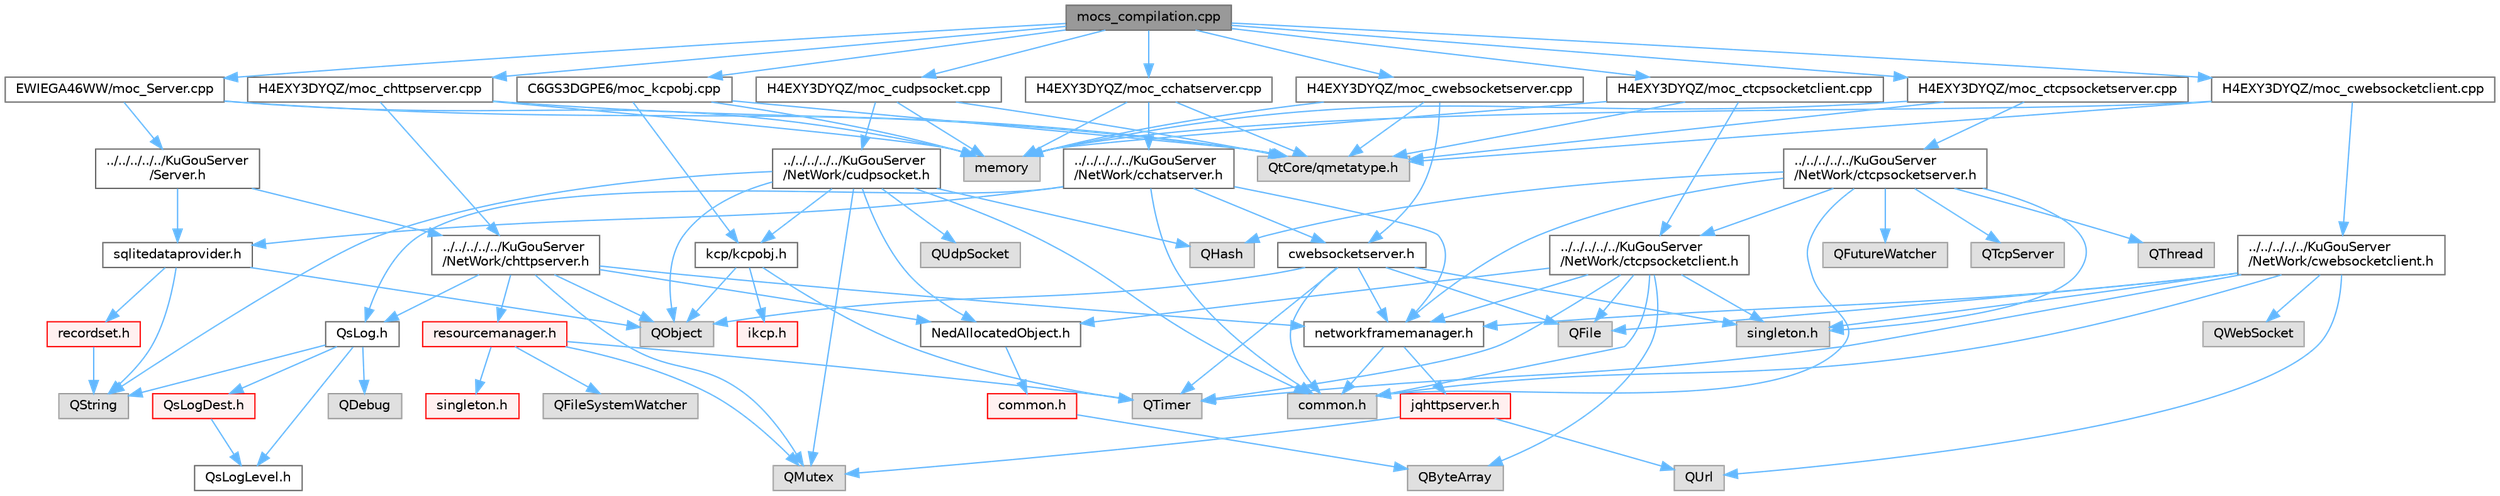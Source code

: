 digraph "mocs_compilation.cpp"
{
 // LATEX_PDF_SIZE
  bgcolor="transparent";
  edge [fontname=Helvetica,fontsize=10,labelfontname=Helvetica,labelfontsize=10];
  node [fontname=Helvetica,fontsize=10,shape=box,height=0.2,width=0.4];
  Node1 [id="Node000001",label="mocs_compilation.cpp",height=0.2,width=0.4,color="gray40", fillcolor="grey60", style="filled", fontcolor="black",tooltip=" "];
  Node1 -> Node2 [id="edge1_Node000001_Node000002",color="steelblue1",style="solid",tooltip=" "];
  Node2 [id="Node000002",label="H4EXY3DYQZ/moc_cchatserver.cpp",height=0.2,width=0.4,color="grey40", fillcolor="white", style="filled",URL="$moc__cchatserver_8cpp.html",tooltip=" "];
  Node2 -> Node3 [id="edge2_Node000002_Node000003",color="steelblue1",style="solid",tooltip=" "];
  Node3 [id="Node000003",label="../../../../../KuGouServer\l/NetWork/cchatserver.h",height=0.2,width=0.4,color="grey40", fillcolor="white", style="filled",URL="$cchatserver_8h.html",tooltip=" "];
  Node3 -> Node4 [id="edge3_Node000003_Node000004",color="steelblue1",style="solid",tooltip=" "];
  Node4 [id="Node000004",label="QsLog.h",height=0.2,width=0.4,color="grey40", fillcolor="white", style="filled",URL="$_qs_log_8h.html",tooltip=" "];
  Node4 -> Node5 [id="edge4_Node000004_Node000005",color="steelblue1",style="solid",tooltip=" "];
  Node5 [id="Node000005",label="QsLogLevel.h",height=0.2,width=0.4,color="grey40", fillcolor="white", style="filled",URL="$_qs_log_level_8h.html",tooltip=" "];
  Node4 -> Node6 [id="edge5_Node000004_Node000006",color="steelblue1",style="solid",tooltip=" "];
  Node6 [id="Node000006",label="QsLogDest.h",height=0.2,width=0.4,color="red", fillcolor="#FFF0F0", style="filled",URL="$_qs_log_dest_8h.html",tooltip=" "];
  Node6 -> Node5 [id="edge6_Node000006_Node000005",color="steelblue1",style="solid",tooltip=" "];
  Node4 -> Node9 [id="edge7_Node000004_Node000009",color="steelblue1",style="solid",tooltip=" "];
  Node9 [id="Node000009",label="QDebug",height=0.2,width=0.4,color="grey60", fillcolor="#E0E0E0", style="filled",tooltip=" "];
  Node4 -> Node10 [id="edge8_Node000004_Node000010",color="steelblue1",style="solid",tooltip=" "];
  Node10 [id="Node000010",label="QString",height=0.2,width=0.4,color="grey60", fillcolor="#E0E0E0", style="filled",tooltip=" "];
  Node3 -> Node11 [id="edge9_Node000003_Node000011",color="steelblue1",style="solid",tooltip=" "];
  Node11 [id="Node000011",label="sqlitedataprovider.h",height=0.2,width=0.4,color="grey40", fillcolor="white", style="filled",URL="$sqlitedataprovider_8h.html",tooltip=" "];
  Node11 -> Node12 [id="edge10_Node000011_Node000012",color="steelblue1",style="solid",tooltip=" "];
  Node12 [id="Node000012",label="recordset.h",height=0.2,width=0.4,color="red", fillcolor="#FFF0F0", style="filled",URL="$recordset_8h.html",tooltip=" "];
  Node12 -> Node10 [id="edge11_Node000012_Node000010",color="steelblue1",style="solid",tooltip=" "];
  Node11 -> Node14 [id="edge12_Node000011_Node000014",color="steelblue1",style="solid",tooltip=" "];
  Node14 [id="Node000014",label="QObject",height=0.2,width=0.4,color="grey60", fillcolor="#E0E0E0", style="filled",tooltip=" "];
  Node11 -> Node10 [id="edge13_Node000011_Node000010",color="steelblue1",style="solid",tooltip=" "];
  Node3 -> Node15 [id="edge14_Node000003_Node000015",color="steelblue1",style="solid",tooltip=" "];
  Node15 [id="Node000015",label="common.h",height=0.2,width=0.4,color="grey60", fillcolor="#E0E0E0", style="filled",tooltip=" "];
  Node3 -> Node16 [id="edge15_Node000003_Node000016",color="steelblue1",style="solid",tooltip=" "];
  Node16 [id="Node000016",label="networkframemanager.h",height=0.2,width=0.4,color="grey40", fillcolor="white", style="filled",URL="$networkframemanager_8h.html",tooltip=" "];
  Node16 -> Node15 [id="edge16_Node000016_Node000015",color="steelblue1",style="solid",tooltip=" "];
  Node16 -> Node17 [id="edge17_Node000016_Node000017",color="steelblue1",style="solid",tooltip=" "];
  Node17 [id="Node000017",label="jqhttpserver.h",height=0.2,width=0.4,color="red", fillcolor="#FFF0F0", style="filled",URL="$jqhttpserver_8h.html",tooltip="JQHttpServer 头文件，包含 HTTP 服务器的类和枚举定义。"];
  Node17 -> Node20 [id="edge18_Node000017_Node000020",color="steelblue1",style="solid",tooltip=" "];
  Node20 [id="Node000020",label="QMutex",height=0.2,width=0.4,color="grey60", fillcolor="#E0E0E0", style="filled",tooltip=" "];
  Node17 -> Node21 [id="edge19_Node000017_Node000021",color="steelblue1",style="solid",tooltip=" "];
  Node21 [id="Node000021",label="QUrl",height=0.2,width=0.4,color="grey60", fillcolor="#E0E0E0", style="filled",tooltip=" "];
  Node3 -> Node25 [id="edge20_Node000003_Node000025",color="steelblue1",style="solid",tooltip=" "];
  Node25 [id="Node000025",label="cwebsocketserver.h",height=0.2,width=0.4,color="grey40", fillcolor="white", style="filled",URL="$cwebsocketserver_8h.html",tooltip=" "];
  Node25 -> Node14 [id="edge21_Node000025_Node000014",color="steelblue1",style="solid",tooltip=" "];
  Node25 -> Node26 [id="edge22_Node000025_Node000026",color="steelblue1",style="solid",tooltip=" "];
  Node26 [id="Node000026",label="QTimer",height=0.2,width=0.4,color="grey60", fillcolor="#E0E0E0", style="filled",tooltip=" "];
  Node25 -> Node27 [id="edge23_Node000025_Node000027",color="steelblue1",style="solid",tooltip=" "];
  Node27 [id="Node000027",label="QFile",height=0.2,width=0.4,color="grey60", fillcolor="#E0E0E0", style="filled",tooltip=" "];
  Node25 -> Node28 [id="edge24_Node000025_Node000028",color="steelblue1",style="solid",tooltip=" "];
  Node28 [id="Node000028",label="singleton.h",height=0.2,width=0.4,color="grey60", fillcolor="#E0E0E0", style="filled",tooltip=" "];
  Node25 -> Node15 [id="edge25_Node000025_Node000015",color="steelblue1",style="solid",tooltip=" "];
  Node25 -> Node16 [id="edge26_Node000025_Node000016",color="steelblue1",style="solid",tooltip=" "];
  Node2 -> Node29 [id="edge27_Node000002_Node000029",color="steelblue1",style="solid",tooltip=" "];
  Node29 [id="Node000029",label="QtCore/qmetatype.h",height=0.2,width=0.4,color="grey60", fillcolor="#E0E0E0", style="filled",tooltip=" "];
  Node2 -> Node30 [id="edge28_Node000002_Node000030",color="steelblue1",style="solid",tooltip=" "];
  Node30 [id="Node000030",label="memory",height=0.2,width=0.4,color="grey60", fillcolor="#E0E0E0", style="filled",tooltip=" "];
  Node1 -> Node31 [id="edge29_Node000001_Node000031",color="steelblue1",style="solid",tooltip=" "];
  Node31 [id="Node000031",label="H4EXY3DYQZ/moc_chttpserver.cpp",height=0.2,width=0.4,color="grey40", fillcolor="white", style="filled",URL="$moc__chttpserver_8cpp.html",tooltip=" "];
  Node31 -> Node32 [id="edge30_Node000031_Node000032",color="steelblue1",style="solid",tooltip=" "];
  Node32 [id="Node000032",label="../../../../../KuGouServer\l/NetWork/chttpserver.h",height=0.2,width=0.4,color="grey40", fillcolor="white", style="filled",URL="$chttpserver_8h.html",tooltip=" "];
  Node32 -> Node4 [id="edge31_Node000032_Node000004",color="steelblue1",style="solid",tooltip=" "];
  Node32 -> Node16 [id="edge32_Node000032_Node000016",color="steelblue1",style="solid",tooltip=" "];
  Node32 -> Node33 [id="edge33_Node000032_Node000033",color="steelblue1",style="solid",tooltip=" "];
  Node33 [id="Node000033",label="NedAllocatedObject.h",height=0.2,width=0.4,color="grey40", fillcolor="white", style="filled",URL="$_ned_allocated_object_8h.html",tooltip=" "];
  Node33 -> Node34 [id="edge34_Node000033_Node000034",color="steelblue1",style="solid",tooltip=" "];
  Node34 [id="Node000034",label="common.h",height=0.2,width=0.4,color="red", fillcolor="#FFF0F0", style="filled",URL="$_my_common_2common_8h.html",tooltip=" "];
  Node34 -> Node36 [id="edge35_Node000034_Node000036",color="steelblue1",style="solid",tooltip=" "];
  Node36 [id="Node000036",label="QByteArray",height=0.2,width=0.4,color="grey60", fillcolor="#E0E0E0", style="filled",tooltip=" "];
  Node32 -> Node46 [id="edge36_Node000032_Node000046",color="steelblue1",style="solid",tooltip=" "];
  Node46 [id="Node000046",label="resourcemanager.h",height=0.2,width=0.4,color="red", fillcolor="#FFF0F0", style="filled",URL="$resourcemanager_8h.html",tooltip=" "];
  Node46 -> Node47 [id="edge37_Node000046_Node000047",color="steelblue1",style="solid",tooltip=" "];
  Node47 [id="Node000047",label="singleton.h",height=0.2,width=0.4,color="red", fillcolor="#FFF0F0", style="filled",URL="$util_2_my_common_2singleton_8h.html",tooltip=" "];
  Node46 -> Node20 [id="edge38_Node000046_Node000020",color="steelblue1",style="solid",tooltip=" "];
  Node46 -> Node49 [id="edge39_Node000046_Node000049",color="steelblue1",style="solid",tooltip=" "];
  Node49 [id="Node000049",label="QFileSystemWatcher",height=0.2,width=0.4,color="grey60", fillcolor="#E0E0E0", style="filled",tooltip=" "];
  Node46 -> Node26 [id="edge40_Node000046_Node000026",color="steelblue1",style="solid",tooltip=" "];
  Node32 -> Node14 [id="edge41_Node000032_Node000014",color="steelblue1",style="solid",tooltip=" "];
  Node32 -> Node20 [id="edge42_Node000032_Node000020",color="steelblue1",style="solid",tooltip=" "];
  Node31 -> Node29 [id="edge43_Node000031_Node000029",color="steelblue1",style="solid",tooltip=" "];
  Node31 -> Node30 [id="edge44_Node000031_Node000030",color="steelblue1",style="solid",tooltip=" "];
  Node1 -> Node52 [id="edge45_Node000001_Node000052",color="steelblue1",style="solid",tooltip=" "];
  Node52 [id="Node000052",label="H4EXY3DYQZ/moc_ctcpsocketclient.cpp",height=0.2,width=0.4,color="grey40", fillcolor="white", style="filled",URL="$moc__ctcpsocketclient_8cpp.html",tooltip=" "];
  Node52 -> Node53 [id="edge46_Node000052_Node000053",color="steelblue1",style="solid",tooltip=" "];
  Node53 [id="Node000053",label="../../../../../KuGouServer\l/NetWork/ctcpsocketclient.h",height=0.2,width=0.4,color="grey40", fillcolor="white", style="filled",URL="$ctcpsocketclient_8h.html",tooltip=" "];
  Node53 -> Node26 [id="edge47_Node000053_Node000026",color="steelblue1",style="solid",tooltip=" "];
  Node53 -> Node36 [id="edge48_Node000053_Node000036",color="steelblue1",style="solid",tooltip=" "];
  Node53 -> Node27 [id="edge49_Node000053_Node000027",color="steelblue1",style="solid",tooltip=" "];
  Node53 -> Node28 [id="edge50_Node000053_Node000028",color="steelblue1",style="solid",tooltip=" "];
  Node53 -> Node15 [id="edge51_Node000053_Node000015",color="steelblue1",style="solid",tooltip=" "];
  Node53 -> Node16 [id="edge52_Node000053_Node000016",color="steelblue1",style="solid",tooltip=" "];
  Node53 -> Node33 [id="edge53_Node000053_Node000033",color="steelblue1",style="solid",tooltip=" "];
  Node52 -> Node29 [id="edge54_Node000052_Node000029",color="steelblue1",style="solid",tooltip=" "];
  Node52 -> Node30 [id="edge55_Node000052_Node000030",color="steelblue1",style="solid",tooltip=" "];
  Node1 -> Node54 [id="edge56_Node000001_Node000054",color="steelblue1",style="solid",tooltip=" "];
  Node54 [id="Node000054",label="H4EXY3DYQZ/moc_ctcpsocketserver.cpp",height=0.2,width=0.4,color="grey40", fillcolor="white", style="filled",URL="$moc__ctcpsocketserver_8cpp.html",tooltip=" "];
  Node54 -> Node55 [id="edge57_Node000054_Node000055",color="steelblue1",style="solid",tooltip=" "];
  Node55 [id="Node000055",label="../../../../../KuGouServer\l/NetWork/ctcpsocketserver.h",height=0.2,width=0.4,color="grey40", fillcolor="white", style="filled",URL="$ctcpsocketserver_8h.html",tooltip=" "];
  Node55 -> Node28 [id="edge58_Node000055_Node000028",color="steelblue1",style="solid",tooltip=" "];
  Node55 -> Node15 [id="edge59_Node000055_Node000015",color="steelblue1",style="solid",tooltip=" "];
  Node55 -> Node16 [id="edge60_Node000055_Node000016",color="steelblue1",style="solid",tooltip=" "];
  Node55 -> Node53 [id="edge61_Node000055_Node000053",color="steelblue1",style="solid",tooltip=" "];
  Node55 -> Node56 [id="edge62_Node000055_Node000056",color="steelblue1",style="solid",tooltip=" "];
  Node56 [id="Node000056",label="QThread",height=0.2,width=0.4,color="grey60", fillcolor="#E0E0E0", style="filled",tooltip=" "];
  Node55 -> Node57 [id="edge63_Node000055_Node000057",color="steelblue1",style="solid",tooltip=" "];
  Node57 [id="Node000057",label="QHash",height=0.2,width=0.4,color="grey60", fillcolor="#E0E0E0", style="filled",tooltip=" "];
  Node55 -> Node58 [id="edge64_Node000055_Node000058",color="steelblue1",style="solid",tooltip=" "];
  Node58 [id="Node000058",label="QFutureWatcher",height=0.2,width=0.4,color="grey60", fillcolor="#E0E0E0", style="filled",tooltip=" "];
  Node55 -> Node59 [id="edge65_Node000055_Node000059",color="steelblue1",style="solid",tooltip=" "];
  Node59 [id="Node000059",label="QTcpServer",height=0.2,width=0.4,color="grey60", fillcolor="#E0E0E0", style="filled",tooltip=" "];
  Node54 -> Node29 [id="edge66_Node000054_Node000029",color="steelblue1",style="solid",tooltip=" "];
  Node54 -> Node30 [id="edge67_Node000054_Node000030",color="steelblue1",style="solid",tooltip=" "];
  Node1 -> Node60 [id="edge68_Node000001_Node000060",color="steelblue1",style="solid",tooltip=" "];
  Node60 [id="Node000060",label="H4EXY3DYQZ/moc_cudpsocket.cpp",height=0.2,width=0.4,color="grey40", fillcolor="white", style="filled",URL="$moc__cudpsocket_8cpp.html",tooltip=" "];
  Node60 -> Node61 [id="edge69_Node000060_Node000061",color="steelblue1",style="solid",tooltip=" "];
  Node61 [id="Node000061",label="../../../../../KuGouServer\l/NetWork/cudpsocket.h",height=0.2,width=0.4,color="grey40", fillcolor="white", style="filled",URL="$cudpsocket_8h.html",tooltip=" "];
  Node61 -> Node15 [id="edge70_Node000061_Node000015",color="steelblue1",style="solid",tooltip=" "];
  Node61 -> Node33 [id="edge71_Node000061_Node000033",color="steelblue1",style="solid",tooltip=" "];
  Node61 -> Node14 [id="edge72_Node000061_Node000014",color="steelblue1",style="solid",tooltip=" "];
  Node61 -> Node62 [id="edge73_Node000061_Node000062",color="steelblue1",style="solid",tooltip=" "];
  Node62 [id="Node000062",label="QUdpSocket",height=0.2,width=0.4,color="grey60", fillcolor="#E0E0E0", style="filled",tooltip=" "];
  Node61 -> Node57 [id="edge74_Node000061_Node000057",color="steelblue1",style="solid",tooltip=" "];
  Node61 -> Node10 [id="edge75_Node000061_Node000010",color="steelblue1",style="solid",tooltip=" "];
  Node61 -> Node20 [id="edge76_Node000061_Node000020",color="steelblue1",style="solid",tooltip=" "];
  Node61 -> Node63 [id="edge77_Node000061_Node000063",color="steelblue1",style="solid",tooltip=" "];
  Node63 [id="Node000063",label="kcp/kcpobj.h",height=0.2,width=0.4,color="grey40", fillcolor="white", style="filled",URL="$kcpobj_8h.html",tooltip=" "];
  Node63 -> Node64 [id="edge78_Node000063_Node000064",color="steelblue1",style="solid",tooltip=" "];
  Node64 [id="Node000064",label="ikcp.h",height=0.2,width=0.4,color="red", fillcolor="#FFF0F0", style="filled",URL="$ikcp_8h.html",tooltip=" "];
  Node63 -> Node14 [id="edge79_Node000063_Node000014",color="steelblue1",style="solid",tooltip=" "];
  Node63 -> Node26 [id="edge80_Node000063_Node000026",color="steelblue1",style="solid",tooltip=" "];
  Node60 -> Node29 [id="edge81_Node000060_Node000029",color="steelblue1",style="solid",tooltip=" "];
  Node60 -> Node30 [id="edge82_Node000060_Node000030",color="steelblue1",style="solid",tooltip=" "];
  Node1 -> Node68 [id="edge83_Node000001_Node000068",color="steelblue1",style="solid",tooltip=" "];
  Node68 [id="Node000068",label="H4EXY3DYQZ/moc_cwebsocketclient.cpp",height=0.2,width=0.4,color="grey40", fillcolor="white", style="filled",URL="$moc__cwebsocketclient_8cpp.html",tooltip=" "];
  Node68 -> Node69 [id="edge84_Node000068_Node000069",color="steelblue1",style="solid",tooltip=" "];
  Node69 [id="Node000069",label="../../../../../KuGouServer\l/NetWork/cwebsocketclient.h",height=0.2,width=0.4,color="grey40", fillcolor="white", style="filled",URL="$cwebsocketclient_8h.html",tooltip=" "];
  Node69 -> Node70 [id="edge85_Node000069_Node000070",color="steelblue1",style="solid",tooltip=" "];
  Node70 [id="Node000070",label="QWebSocket",height=0.2,width=0.4,color="grey60", fillcolor="#E0E0E0", style="filled",tooltip=" "];
  Node69 -> Node26 [id="edge86_Node000069_Node000026",color="steelblue1",style="solid",tooltip=" "];
  Node69 -> Node21 [id="edge87_Node000069_Node000021",color="steelblue1",style="solid",tooltip=" "];
  Node69 -> Node27 [id="edge88_Node000069_Node000027",color="steelblue1",style="solid",tooltip=" "];
  Node69 -> Node28 [id="edge89_Node000069_Node000028",color="steelblue1",style="solid",tooltip=" "];
  Node69 -> Node15 [id="edge90_Node000069_Node000015",color="steelblue1",style="solid",tooltip=" "];
  Node69 -> Node16 [id="edge91_Node000069_Node000016",color="steelblue1",style="solid",tooltip=" "];
  Node68 -> Node29 [id="edge92_Node000068_Node000029",color="steelblue1",style="solid",tooltip=" "];
  Node68 -> Node30 [id="edge93_Node000068_Node000030",color="steelblue1",style="solid",tooltip=" "];
  Node1 -> Node71 [id="edge94_Node000001_Node000071",color="steelblue1",style="solid",tooltip=" "];
  Node71 [id="Node000071",label="H4EXY3DYQZ/moc_cwebsocketserver.cpp",height=0.2,width=0.4,color="grey40", fillcolor="white", style="filled",URL="$moc__cwebsocketserver_8cpp.html",tooltip=" "];
  Node71 -> Node25 [id="edge95_Node000071_Node000025",color="steelblue1",style="solid",tooltip=" "];
  Node71 -> Node29 [id="edge96_Node000071_Node000029",color="steelblue1",style="solid",tooltip=" "];
  Node71 -> Node30 [id="edge97_Node000071_Node000030",color="steelblue1",style="solid",tooltip=" "];
  Node1 -> Node72 [id="edge98_Node000001_Node000072",color="steelblue1",style="solid",tooltip=" "];
  Node72 [id="Node000072",label="C6GS3DGPE6/moc_kcpobj.cpp",height=0.2,width=0.4,color="grey40", fillcolor="white", style="filled",URL="$moc__kcpobj_8cpp.html",tooltip=" "];
  Node72 -> Node63 [id="edge99_Node000072_Node000063",color="steelblue1",style="solid",tooltip=" "];
  Node72 -> Node29 [id="edge100_Node000072_Node000029",color="steelblue1",style="solid",tooltip=" "];
  Node72 -> Node30 [id="edge101_Node000072_Node000030",color="steelblue1",style="solid",tooltip=" "];
  Node1 -> Node73 [id="edge102_Node000001_Node000073",color="steelblue1",style="solid",tooltip=" "];
  Node73 [id="Node000073",label="EWIEGA46WW/moc_Server.cpp",height=0.2,width=0.4,color="grey40", fillcolor="white", style="filled",URL="$moc___server_8cpp.html",tooltip=" "];
  Node73 -> Node74 [id="edge103_Node000073_Node000074",color="steelblue1",style="solid",tooltip=" "];
  Node74 [id="Node000074",label="../../../../../KuGouServer\l/Server.h",height=0.2,width=0.4,color="grey40", fillcolor="white", style="filled",URL="$_server_8h.html",tooltip="HTTP 服务器主类头文件，定义了 Server 类的接口。"];
  Node74 -> Node32 [id="edge104_Node000074_Node000032",color="steelblue1",style="solid",tooltip=" "];
  Node74 -> Node11 [id="edge105_Node000074_Node000011",color="steelblue1",style="solid",tooltip=" "];
  Node73 -> Node29 [id="edge106_Node000073_Node000029",color="steelblue1",style="solid",tooltip=" "];
  Node73 -> Node30 [id="edge107_Node000073_Node000030",color="steelblue1",style="solid",tooltip=" "];
}
